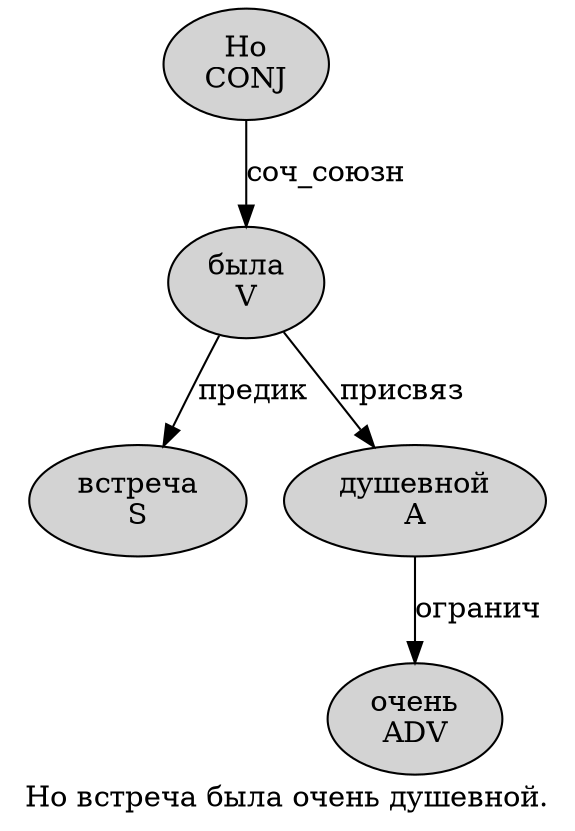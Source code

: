 digraph SENTENCE_975 {
	graph [label="Но встреча была очень душевной."]
	node [style=filled]
		0 [label="Но
CONJ" color="" fillcolor=lightgray penwidth=1 shape=ellipse]
		1 [label="встреча
S" color="" fillcolor=lightgray penwidth=1 shape=ellipse]
		2 [label="была
V" color="" fillcolor=lightgray penwidth=1 shape=ellipse]
		3 [label="очень
ADV" color="" fillcolor=lightgray penwidth=1 shape=ellipse]
		4 [label="душевной
A" color="" fillcolor=lightgray penwidth=1 shape=ellipse]
			4 -> 3 [label="огранич"]
			2 -> 1 [label="предик"]
			2 -> 4 [label="присвяз"]
			0 -> 2 [label="соч_союзн"]
}